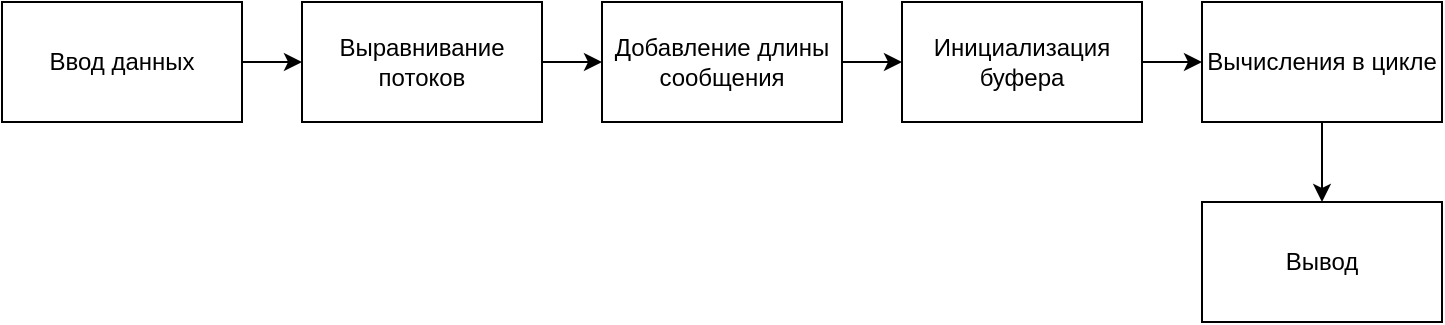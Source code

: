 <mxfile>
    <diagram id="GvhBMcuAMvYUaTgsrB_Z" name="Page-1">
        <mxGraphModel dx="948" dy="496" grid="0" gridSize="10" guides="1" tooltips="1" connect="1" arrows="1" fold="1" page="1" pageScale="1" pageWidth="1654" pageHeight="2336" math="0" shadow="0">
            <root>
                <mxCell id="0"/>
                <mxCell id="1" parent="0"/>
                <mxCell id="8" style="edgeStyle=none;html=1;exitX=1;exitY=0.5;exitDx=0;exitDy=0;entryX=0;entryY=0.5;entryDx=0;entryDy=0;" edge="1" parent="1" source="2" target="3">
                    <mxGeometry relative="1" as="geometry"/>
                </mxCell>
                <mxCell id="2" value="Ввод данных" style="whiteSpace=wrap;html=1;" vertex="1" parent="1">
                    <mxGeometry x="40" y="40" width="120" height="60" as="geometry"/>
                </mxCell>
                <mxCell id="9" style="edgeStyle=none;html=1;exitX=1;exitY=0.5;exitDx=0;exitDy=0;entryX=0;entryY=0.5;entryDx=0;entryDy=0;" edge="1" parent="1" source="3" target="5">
                    <mxGeometry relative="1" as="geometry"/>
                </mxCell>
                <mxCell id="3" value="Выравнивание потоков" style="whiteSpace=wrap;html=1;" vertex="1" parent="1">
                    <mxGeometry x="190" y="40" width="120" height="60" as="geometry"/>
                </mxCell>
                <mxCell id="11" style="edgeStyle=none;html=1;exitX=1;exitY=0.5;exitDx=0;exitDy=0;entryX=0;entryY=0.5;entryDx=0;entryDy=0;" edge="1" parent="1" source="4" target="6">
                    <mxGeometry relative="1" as="geometry"/>
                </mxCell>
                <mxCell id="4" value="Инициализация буфера" style="whiteSpace=wrap;html=1;" vertex="1" parent="1">
                    <mxGeometry x="490" y="40" width="120" height="60" as="geometry"/>
                </mxCell>
                <mxCell id="10" style="edgeStyle=none;html=1;exitX=1;exitY=0.5;exitDx=0;exitDy=0;entryX=0;entryY=0.5;entryDx=0;entryDy=0;" edge="1" parent="1" source="5" target="4">
                    <mxGeometry relative="1" as="geometry"/>
                </mxCell>
                <mxCell id="5" value="Добавление длины сообщения" style="whiteSpace=wrap;html=1;" vertex="1" parent="1">
                    <mxGeometry x="340" y="40" width="120" height="60" as="geometry"/>
                </mxCell>
                <mxCell id="12" style="edgeStyle=none;html=1;exitX=0.5;exitY=1;exitDx=0;exitDy=0;entryX=0.5;entryY=0;entryDx=0;entryDy=0;" edge="1" parent="1" source="6" target="7">
                    <mxGeometry relative="1" as="geometry"/>
                </mxCell>
                <mxCell id="6" value="Вычисления в цикле" style="whiteSpace=wrap;html=1;" vertex="1" parent="1">
                    <mxGeometry x="640" y="40" width="120" height="60" as="geometry"/>
                </mxCell>
                <mxCell id="7" value="Вывод" style="whiteSpace=wrap;html=1;" vertex="1" parent="1">
                    <mxGeometry x="640" y="140" width="120" height="60" as="geometry"/>
                </mxCell>
            </root>
        </mxGraphModel>
    </diagram>
</mxfile>